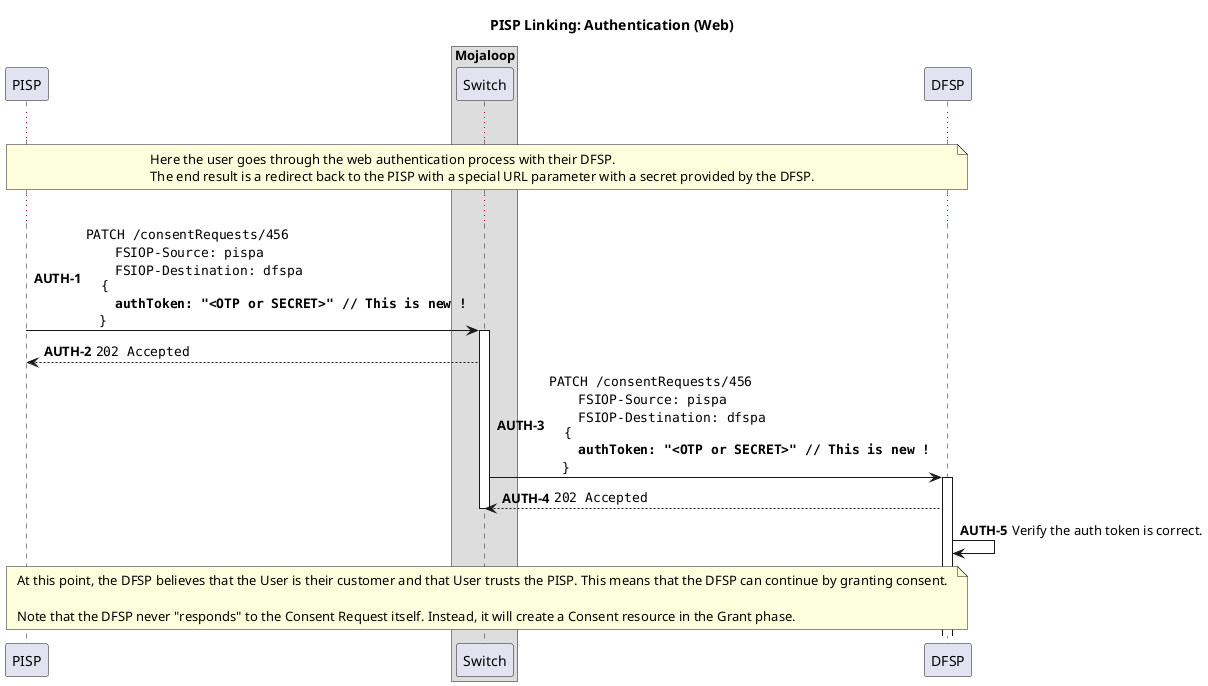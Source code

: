 @startuml

title PISP Linking: Authentication (Web)

participant "PISP" as PISP

box "Mojaloop"
    participant Switch
end box

participant "DFSP" as DFSP

autonumber 1 "<b>WEB-AUTH-#</b>"

...

note over PISP, DFSP
  Here the user goes through the web authentication process with their DFSP.
  The end result is a redirect back to the PISP with a special URL parameter with a secret provided by the DFSP.
end note

...

autonumber 1 "<b>AUTH-#</b>"

PISP -> Switch ++: ""PATCH /consentRequests/456""\n\
    ""  FSIOP-Source: pispa""\n\
    ""  FSIOP-Destination: dfspa""\n\
""  {""\n\
    ""  **authToken: "<OTP or SECRET>" // This is new !**""\n\
    ""}""
Switch --> PISP: ""202 Accepted""
deactivate PISP

Switch -> DFSP ++: ""PATCH /consentRequests/456""\n\
    ""  FSIOP-Source: pispa""\n\
    ""  FSIOP-Destination: dfspa""\n\
""  {""\n\
    ""  **authToken: "<OTP or SECRET>" // This is new !**""\n\
    ""}""
DFSP --> Switch: ""202 Accepted""
deactivate Switch

DFSP -> DFSP: Verify the auth token is correct.

note over PISP, DFSP
  At this point, the DFSP believes that the User is their customer and that User trusts the PISP. This means that the DFSP can continue by granting consent.

  Note that the DFSP never "responds" to the Consent Request itself. Instead, it will create a Consent resource in the Grant phase.
end note

@enduml
